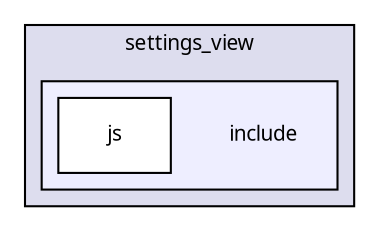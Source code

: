 digraph "packages/settings/packages/settings_view/include/" {
  compound=true
  node [ fontsize="10", fontname="FreeSans.ttf"];
  edge [ labelfontsize="10", labelfontname="FreeSans.ttf"];
  subgraph clusterdir_0fcd9a8b3993b6a3f675c80ccf019c34 {
    graph [ bgcolor="#ddddee", pencolor="black", label="settings_view" fontname="FreeSans.ttf", fontsize="10", URL="dir_0fcd9a8b3993b6a3f675c80ccf019c34.html"]
  subgraph clusterdir_012e047c6493e3cd434b02dc3b4d2d3a {
    graph [ bgcolor="#eeeeff", pencolor="black", label="" URL="dir_012e047c6493e3cd434b02dc3b4d2d3a.html"];
    dir_012e047c6493e3cd434b02dc3b4d2d3a [shape=plaintext label="include"];
    dir_1f6bcab4f200fb332838523ea8a42e4f [shape=box label="js" color="black" fillcolor="white" style="filled" URL="dir_1f6bcab4f200fb332838523ea8a42e4f.html"];
  }
  }
}
